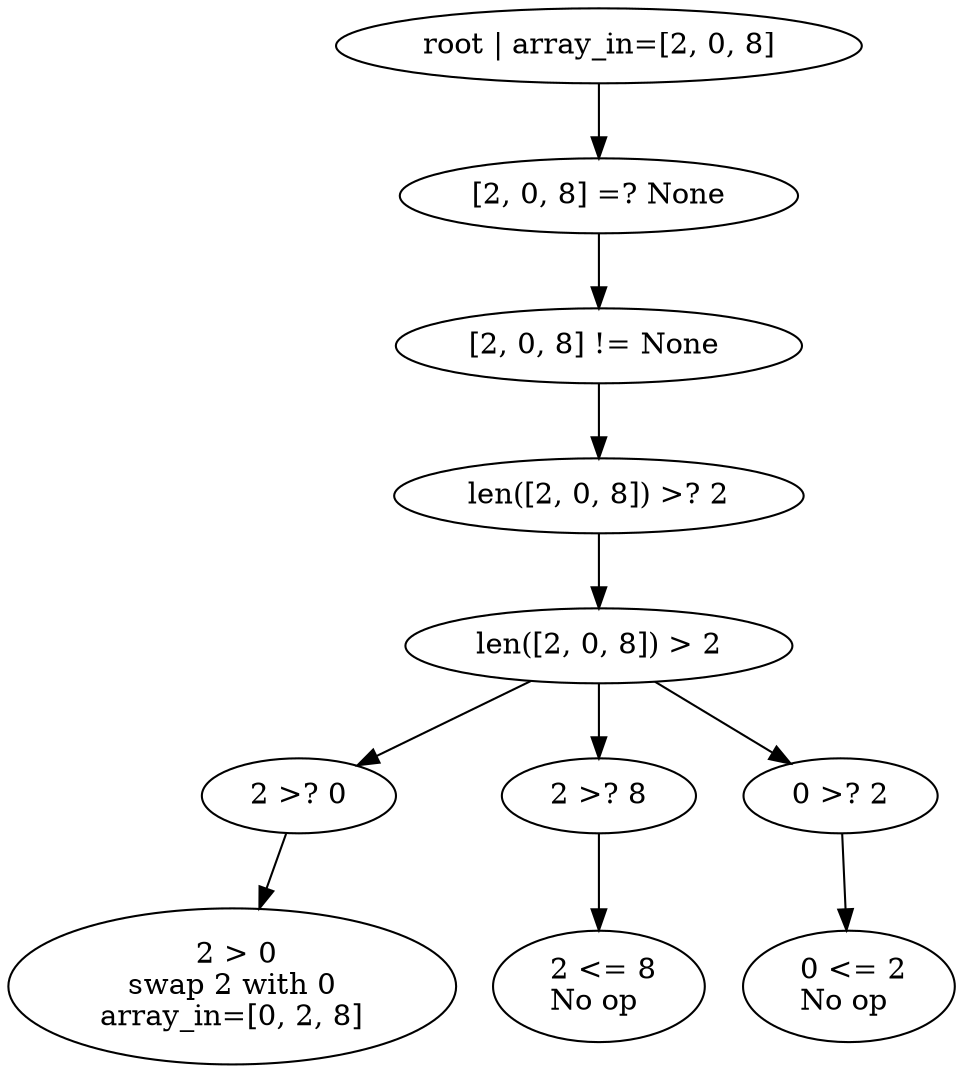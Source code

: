 digraph G{
" root | array_in=[2, 0, 8] " -> " [2, 0, 8] =? None "
" [2, 0, 8] =? None " -> " [2, 0, 8] != None  "
" [2, 0, 8] != None  " -> " len([2, 0, 8]) >? 2 "
" len([2, 0, 8]) >? 2 " -> " len([2, 0, 8]) > 2 "
" len([2, 0, 8]) > 2 " -> " 2 >? 0 "
" 2 >? 0 " -> " 2 > 0
swap 2 with 0
 array_in=[0, 2, 8] "
" len([2, 0, 8]) > 2 " -> " 2 >? 8 "
" 2 >? 8 " -> " 2 <= 8
No op "
" len([2, 0, 8]) > 2 " -> " 0 >? 2 "
" 0 >? 2 " -> " 0 <= 2
No op "
}
